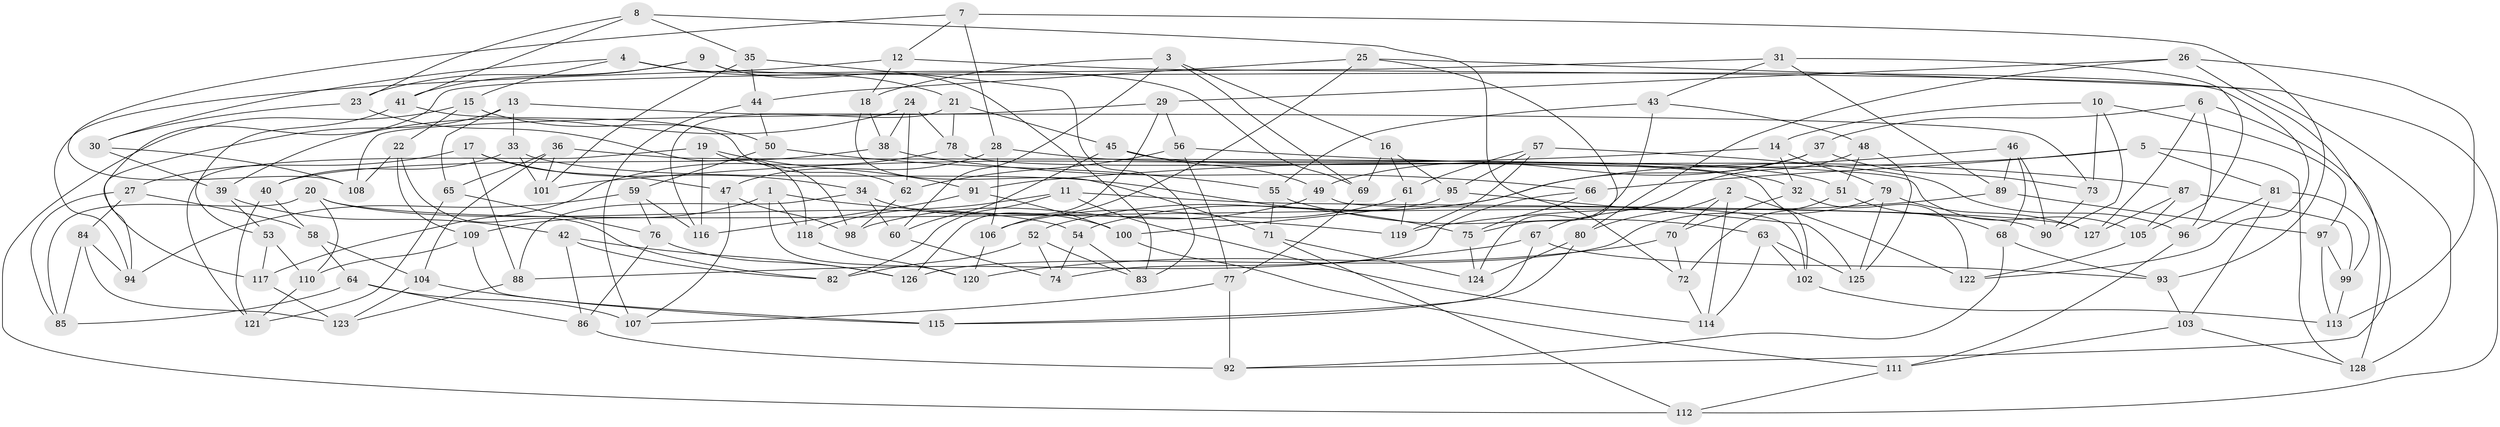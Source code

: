 // Generated by graph-tools (version 1.1) at 2025/26/03/09/25 03:26:59]
// undirected, 128 vertices, 256 edges
graph export_dot {
graph [start="1"]
  node [color=gray90,style=filled];
  1;
  2;
  3;
  4;
  5;
  6;
  7;
  8;
  9;
  10;
  11;
  12;
  13;
  14;
  15;
  16;
  17;
  18;
  19;
  20;
  21;
  22;
  23;
  24;
  25;
  26;
  27;
  28;
  29;
  30;
  31;
  32;
  33;
  34;
  35;
  36;
  37;
  38;
  39;
  40;
  41;
  42;
  43;
  44;
  45;
  46;
  47;
  48;
  49;
  50;
  51;
  52;
  53;
  54;
  55;
  56;
  57;
  58;
  59;
  60;
  61;
  62;
  63;
  64;
  65;
  66;
  67;
  68;
  69;
  70;
  71;
  72;
  73;
  74;
  75;
  76;
  77;
  78;
  79;
  80;
  81;
  82;
  83;
  84;
  85;
  86;
  87;
  88;
  89;
  90;
  91;
  92;
  93;
  94;
  95;
  96;
  97;
  98;
  99;
  100;
  101;
  102;
  103;
  104;
  105;
  106;
  107;
  108;
  109;
  110;
  111;
  112;
  113;
  114;
  115;
  116;
  117;
  118;
  119;
  120;
  121;
  122;
  123;
  124;
  125;
  126;
  127;
  128;
  1 -- 120;
  1 -- 119;
  1 -- 109;
  1 -- 118;
  2 -- 70;
  2 -- 122;
  2 -- 80;
  2 -- 114;
  3 -- 69;
  3 -- 18;
  3 -- 60;
  3 -- 16;
  4 -- 69;
  4 -- 15;
  4 -- 30;
  4 -- 21;
  5 -- 128;
  5 -- 91;
  5 -- 81;
  5 -- 66;
  6 -- 127;
  6 -- 96;
  6 -- 128;
  6 -- 37;
  7 -- 108;
  7 -- 93;
  7 -- 28;
  7 -- 12;
  8 -- 35;
  8 -- 41;
  8 -- 23;
  8 -- 72;
  9 -- 122;
  9 -- 23;
  9 -- 41;
  9 -- 83;
  10 -- 97;
  10 -- 73;
  10 -- 14;
  10 -- 90;
  11 -- 118;
  11 -- 127;
  11 -- 82;
  11 -- 114;
  12 -- 18;
  12 -- 128;
  12 -- 94;
  13 -- 73;
  13 -- 33;
  13 -- 65;
  13 -- 94;
  14 -- 79;
  14 -- 32;
  14 -- 101;
  15 -- 50;
  15 -- 22;
  15 -- 112;
  16 -- 69;
  16 -- 95;
  16 -- 61;
  17 -- 27;
  17 -- 47;
  17 -- 34;
  17 -- 88;
  18 -- 38;
  18 -- 71;
  19 -- 116;
  19 -- 121;
  19 -- 91;
  19 -- 98;
  20 -- 85;
  20 -- 54;
  20 -- 110;
  20 -- 90;
  21 -- 45;
  21 -- 78;
  21 -- 116;
  22 -- 109;
  22 -- 108;
  22 -- 82;
  23 -- 118;
  23 -- 30;
  24 -- 78;
  24 -- 38;
  24 -- 39;
  24 -- 62;
  25 -- 106;
  25 -- 112;
  25 -- 124;
  25 -- 44;
  26 -- 80;
  26 -- 92;
  26 -- 113;
  26 -- 29;
  27 -- 58;
  27 -- 84;
  27 -- 85;
  28 -- 32;
  28 -- 106;
  28 -- 47;
  29 -- 108;
  29 -- 56;
  29 -- 126;
  30 -- 108;
  30 -- 39;
  31 -- 43;
  31 -- 89;
  31 -- 117;
  31 -- 105;
  32 -- 70;
  32 -- 122;
  33 -- 101;
  33 -- 75;
  33 -- 40;
  34 -- 88;
  34 -- 100;
  34 -- 60;
  35 -- 44;
  35 -- 83;
  35 -- 101;
  36 -- 101;
  36 -- 104;
  36 -- 65;
  36 -- 105;
  37 -- 54;
  37 -- 49;
  37 -- 73;
  38 -- 40;
  38 -- 66;
  39 -- 53;
  39 -- 42;
  40 -- 121;
  40 -- 58;
  41 -- 53;
  41 -- 62;
  42 -- 126;
  42 -- 82;
  42 -- 86;
  43 -- 55;
  43 -- 48;
  43 -- 75;
  44 -- 107;
  44 -- 50;
  45 -- 60;
  45 -- 51;
  45 -- 49;
  46 -- 52;
  46 -- 90;
  46 -- 68;
  46 -- 89;
  47 -- 107;
  47 -- 98;
  48 -- 67;
  48 -- 51;
  48 -- 125;
  49 -- 102;
  49 -- 98;
  50 -- 59;
  50 -- 55;
  51 -- 68;
  51 -- 72;
  52 -- 74;
  52 -- 82;
  52 -- 83;
  53 -- 110;
  53 -- 117;
  54 -- 83;
  54 -- 74;
  55 -- 71;
  55 -- 63;
  56 -- 62;
  56 -- 87;
  56 -- 77;
  57 -- 61;
  57 -- 95;
  57 -- 96;
  57 -- 119;
  58 -- 104;
  58 -- 64;
  59 -- 116;
  59 -- 94;
  59 -- 76;
  60 -- 74;
  61 -- 119;
  61 -- 106;
  62 -- 98;
  63 -- 102;
  63 -- 125;
  63 -- 114;
  64 -- 86;
  64 -- 85;
  64 -- 107;
  65 -- 76;
  65 -- 121;
  66 -- 75;
  66 -- 74;
  67 -- 115;
  67 -- 93;
  67 -- 88;
  68 -- 92;
  68 -- 93;
  69 -- 77;
  70 -- 120;
  70 -- 72;
  71 -- 112;
  71 -- 124;
  72 -- 114;
  73 -- 90;
  75 -- 124;
  76 -- 86;
  76 -- 126;
  77 -- 92;
  77 -- 107;
  78 -- 117;
  78 -- 102;
  79 -- 125;
  79 -- 126;
  79 -- 127;
  80 -- 115;
  80 -- 124;
  81 -- 96;
  81 -- 99;
  81 -- 103;
  84 -- 94;
  84 -- 123;
  84 -- 85;
  86 -- 92;
  87 -- 127;
  87 -- 105;
  87 -- 99;
  88 -- 123;
  89 -- 119;
  89 -- 97;
  91 -- 116;
  91 -- 100;
  93 -- 103;
  95 -- 100;
  95 -- 125;
  96 -- 111;
  97 -- 113;
  97 -- 99;
  99 -- 113;
  100 -- 111;
  102 -- 113;
  103 -- 111;
  103 -- 128;
  104 -- 123;
  104 -- 115;
  105 -- 122;
  106 -- 120;
  109 -- 115;
  109 -- 110;
  110 -- 121;
  111 -- 112;
  117 -- 123;
  118 -- 120;
}
